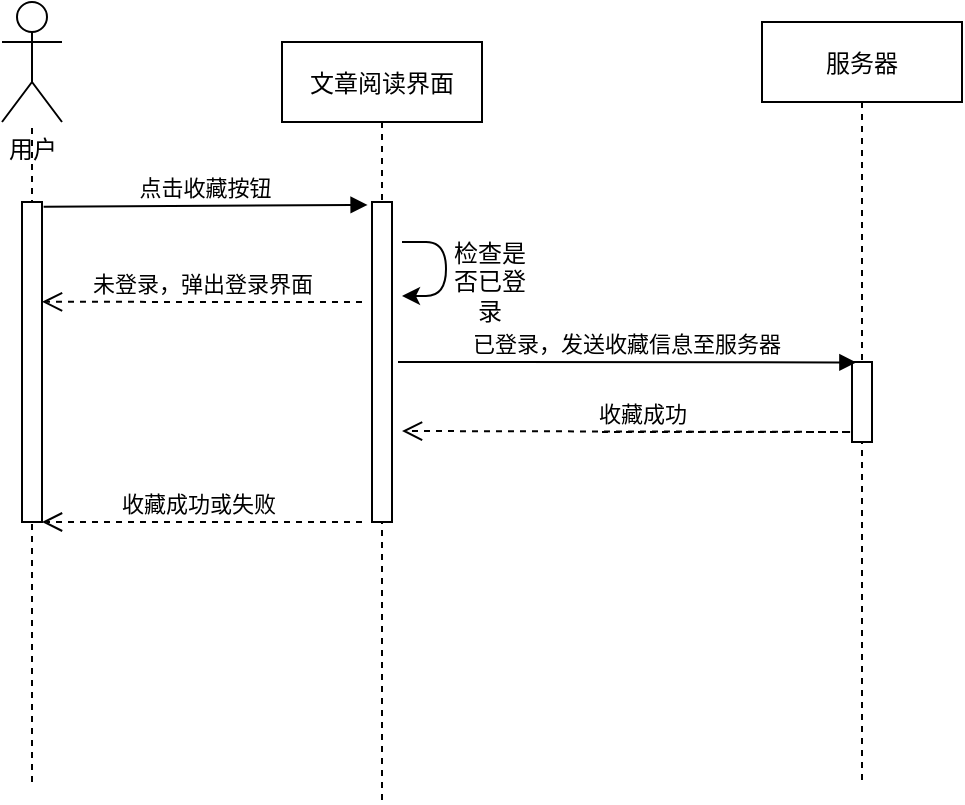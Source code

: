 <mxfile version="14.6.1" type="github">
  <diagram id="IN6HhxVl7J_5_wTWNXpb" name="Page-1">
    <mxGraphModel dx="1038" dy="548" grid="1" gridSize="10" guides="1" tooltips="1" connect="0" arrows="1" fold="1" page="1" pageScale="1" pageWidth="827" pageHeight="1169" math="0" shadow="0">
      <root>
        <mxCell id="0" />
        <mxCell id="1" parent="0" />
        <mxCell id="fuSIpAifDGoCz33y8CSR-1" value="文章阅读界面" style="shape=umlLifeline;perimeter=lifelinePerimeter;container=1;collapsible=0;recursiveResize=0;rounded=0;shadow=0;strokeWidth=1;" vertex="1" parent="1">
          <mxGeometry x="310" y="90" width="100" height="380" as="geometry" />
        </mxCell>
        <mxCell id="fuSIpAifDGoCz33y8CSR-2" value="" style="points=[];perimeter=orthogonalPerimeter;rounded=0;shadow=0;strokeWidth=1;" vertex="1" parent="fuSIpAifDGoCz33y8CSR-1">
          <mxGeometry x="45" y="80" width="10" height="160" as="geometry" />
        </mxCell>
        <mxCell id="fuSIpAifDGoCz33y8CSR-3" value="服务器" style="shape=umlLifeline;perimeter=lifelinePerimeter;container=1;collapsible=0;recursiveResize=0;rounded=0;shadow=0;strokeWidth=1;" vertex="1" parent="1">
          <mxGeometry x="550" y="80" width="100" height="380" as="geometry" />
        </mxCell>
        <mxCell id="fuSIpAifDGoCz33y8CSR-4" value="" style="points=[];perimeter=orthogonalPerimeter;rounded=0;shadow=0;strokeWidth=1;" vertex="1" parent="fuSIpAifDGoCz33y8CSR-3">
          <mxGeometry x="45" y="170" width="10" height="40" as="geometry" />
        </mxCell>
        <mxCell id="fuSIpAifDGoCz33y8CSR-7" value="用户" style="shape=umlActor;verticalLabelPosition=bottom;verticalAlign=top;html=1;outlineConnect=0;fontStyle=0;fontFamily=Helvetica;" vertex="1" parent="1">
          <mxGeometry x="170" y="70" width="30" height="60" as="geometry" />
        </mxCell>
        <mxCell id="fuSIpAifDGoCz33y8CSR-8" value="" style="endArrow=none;dashed=1;html=1;fontFamily=Helvetica;" edge="1" parent="1" target="fuSIpAifDGoCz33y8CSR-7">
          <mxGeometry width="50" height="50" relative="1" as="geometry">
            <mxPoint x="185" y="460" as="sourcePoint" />
            <mxPoint x="184.5" y="160" as="targetPoint" />
          </mxGeometry>
        </mxCell>
        <mxCell id="fuSIpAifDGoCz33y8CSR-9" value="" style="html=1;points=[];perimeter=orthogonalPerimeter;fontFamily=Helvetica;" vertex="1" parent="1">
          <mxGeometry x="180" y="170" width="10" height="160" as="geometry" />
        </mxCell>
        <mxCell id="fuSIpAifDGoCz33y8CSR-10" value="点击收藏按钮" style="verticalAlign=bottom;endArrow=block;shadow=0;strokeWidth=1;entryX=-0.22;entryY=0.009;entryDx=0;entryDy=0;entryPerimeter=0;exitX=1.08;exitY=0.015;exitDx=0;exitDy=0;exitPerimeter=0;" edge="1" parent="1" source="fuSIpAifDGoCz33y8CSR-9" target="fuSIpAifDGoCz33y8CSR-2">
          <mxGeometry relative="1" as="geometry">
            <mxPoint x="200" y="172" as="sourcePoint" />
            <mxPoint x="340" y="200" as="targetPoint" />
            <Array as="points" />
          </mxGeometry>
        </mxCell>
        <mxCell id="fuSIpAifDGoCz33y8CSR-13" value="收藏成功或失败" style="html=1;verticalAlign=bottom;endArrow=open;dashed=1;endSize=8;fontFamily=Helvetica;" edge="1" parent="1">
          <mxGeometry x="0.025" relative="1" as="geometry">
            <mxPoint x="350" y="330" as="sourcePoint" />
            <mxPoint x="190" y="330" as="targetPoint" />
            <Array as="points">
              <mxPoint x="268" y="330" />
            </Array>
            <mxPoint as="offset" />
          </mxGeometry>
        </mxCell>
        <mxCell id="fuSIpAifDGoCz33y8CSR-15" value="收藏成功" style="html=1;verticalAlign=bottom;endArrow=open;dashed=1;endSize=8;fontFamily=Helvetica;" edge="1" parent="1">
          <mxGeometry x="0.333" relative="1" as="geometry">
            <mxPoint x="470" y="285" as="sourcePoint" />
            <mxPoint x="370" y="284.5" as="targetPoint" />
            <Array as="points">
              <mxPoint x="600" y="285" />
            </Array>
            <mxPoint as="offset" />
          </mxGeometry>
        </mxCell>
        <mxCell id="fuSIpAifDGoCz33y8CSR-21" value="" style="curved=1;endArrow=classic;html=1;" edge="1" parent="1">
          <mxGeometry width="50" height="50" relative="1" as="geometry">
            <mxPoint x="370" y="190" as="sourcePoint" />
            <mxPoint x="370" y="217" as="targetPoint" />
            <Array as="points">
              <mxPoint x="372" y="190" />
              <mxPoint x="392" y="190" />
              <mxPoint x="392" y="217" />
              <mxPoint x="372" y="217" />
            </Array>
          </mxGeometry>
        </mxCell>
        <mxCell id="fuSIpAifDGoCz33y8CSR-22" value="检查是否已登录" style="text;html=1;strokeColor=none;fillColor=none;align=center;verticalAlign=middle;whiteSpace=wrap;rounded=0;" vertex="1" parent="1">
          <mxGeometry x="394" y="200" width="40" height="20" as="geometry" />
        </mxCell>
        <mxCell id="fuSIpAifDGoCz33y8CSR-23" value="未登录，弹出登录界面" style="html=1;verticalAlign=bottom;endArrow=open;dashed=1;endSize=8;fontFamily=Helvetica;entryX=1;entryY=0.217;entryDx=0;entryDy=0;entryPerimeter=0;" edge="1" parent="1">
          <mxGeometry relative="1" as="geometry">
            <mxPoint x="350" y="220" as="sourcePoint" />
            <mxPoint x="190" y="219.91" as="targetPoint" />
            <Array as="points" />
          </mxGeometry>
        </mxCell>
        <mxCell id="fuSIpAifDGoCz33y8CSR-25" value="已登录，发送收藏信息至服务器" style="verticalAlign=bottom;endArrow=block;shadow=0;strokeWidth=1;entryX=0.22;entryY=0.005;entryDx=0;entryDy=0;entryPerimeter=0;" edge="1" parent="1" target="fuSIpAifDGoCz33y8CSR-4">
          <mxGeometry relative="1" as="geometry">
            <mxPoint x="368" y="250" as="sourcePoint" />
            <mxPoint x="590" y="250" as="targetPoint" />
            <Array as="points" />
          </mxGeometry>
        </mxCell>
      </root>
    </mxGraphModel>
  </diagram>
</mxfile>
